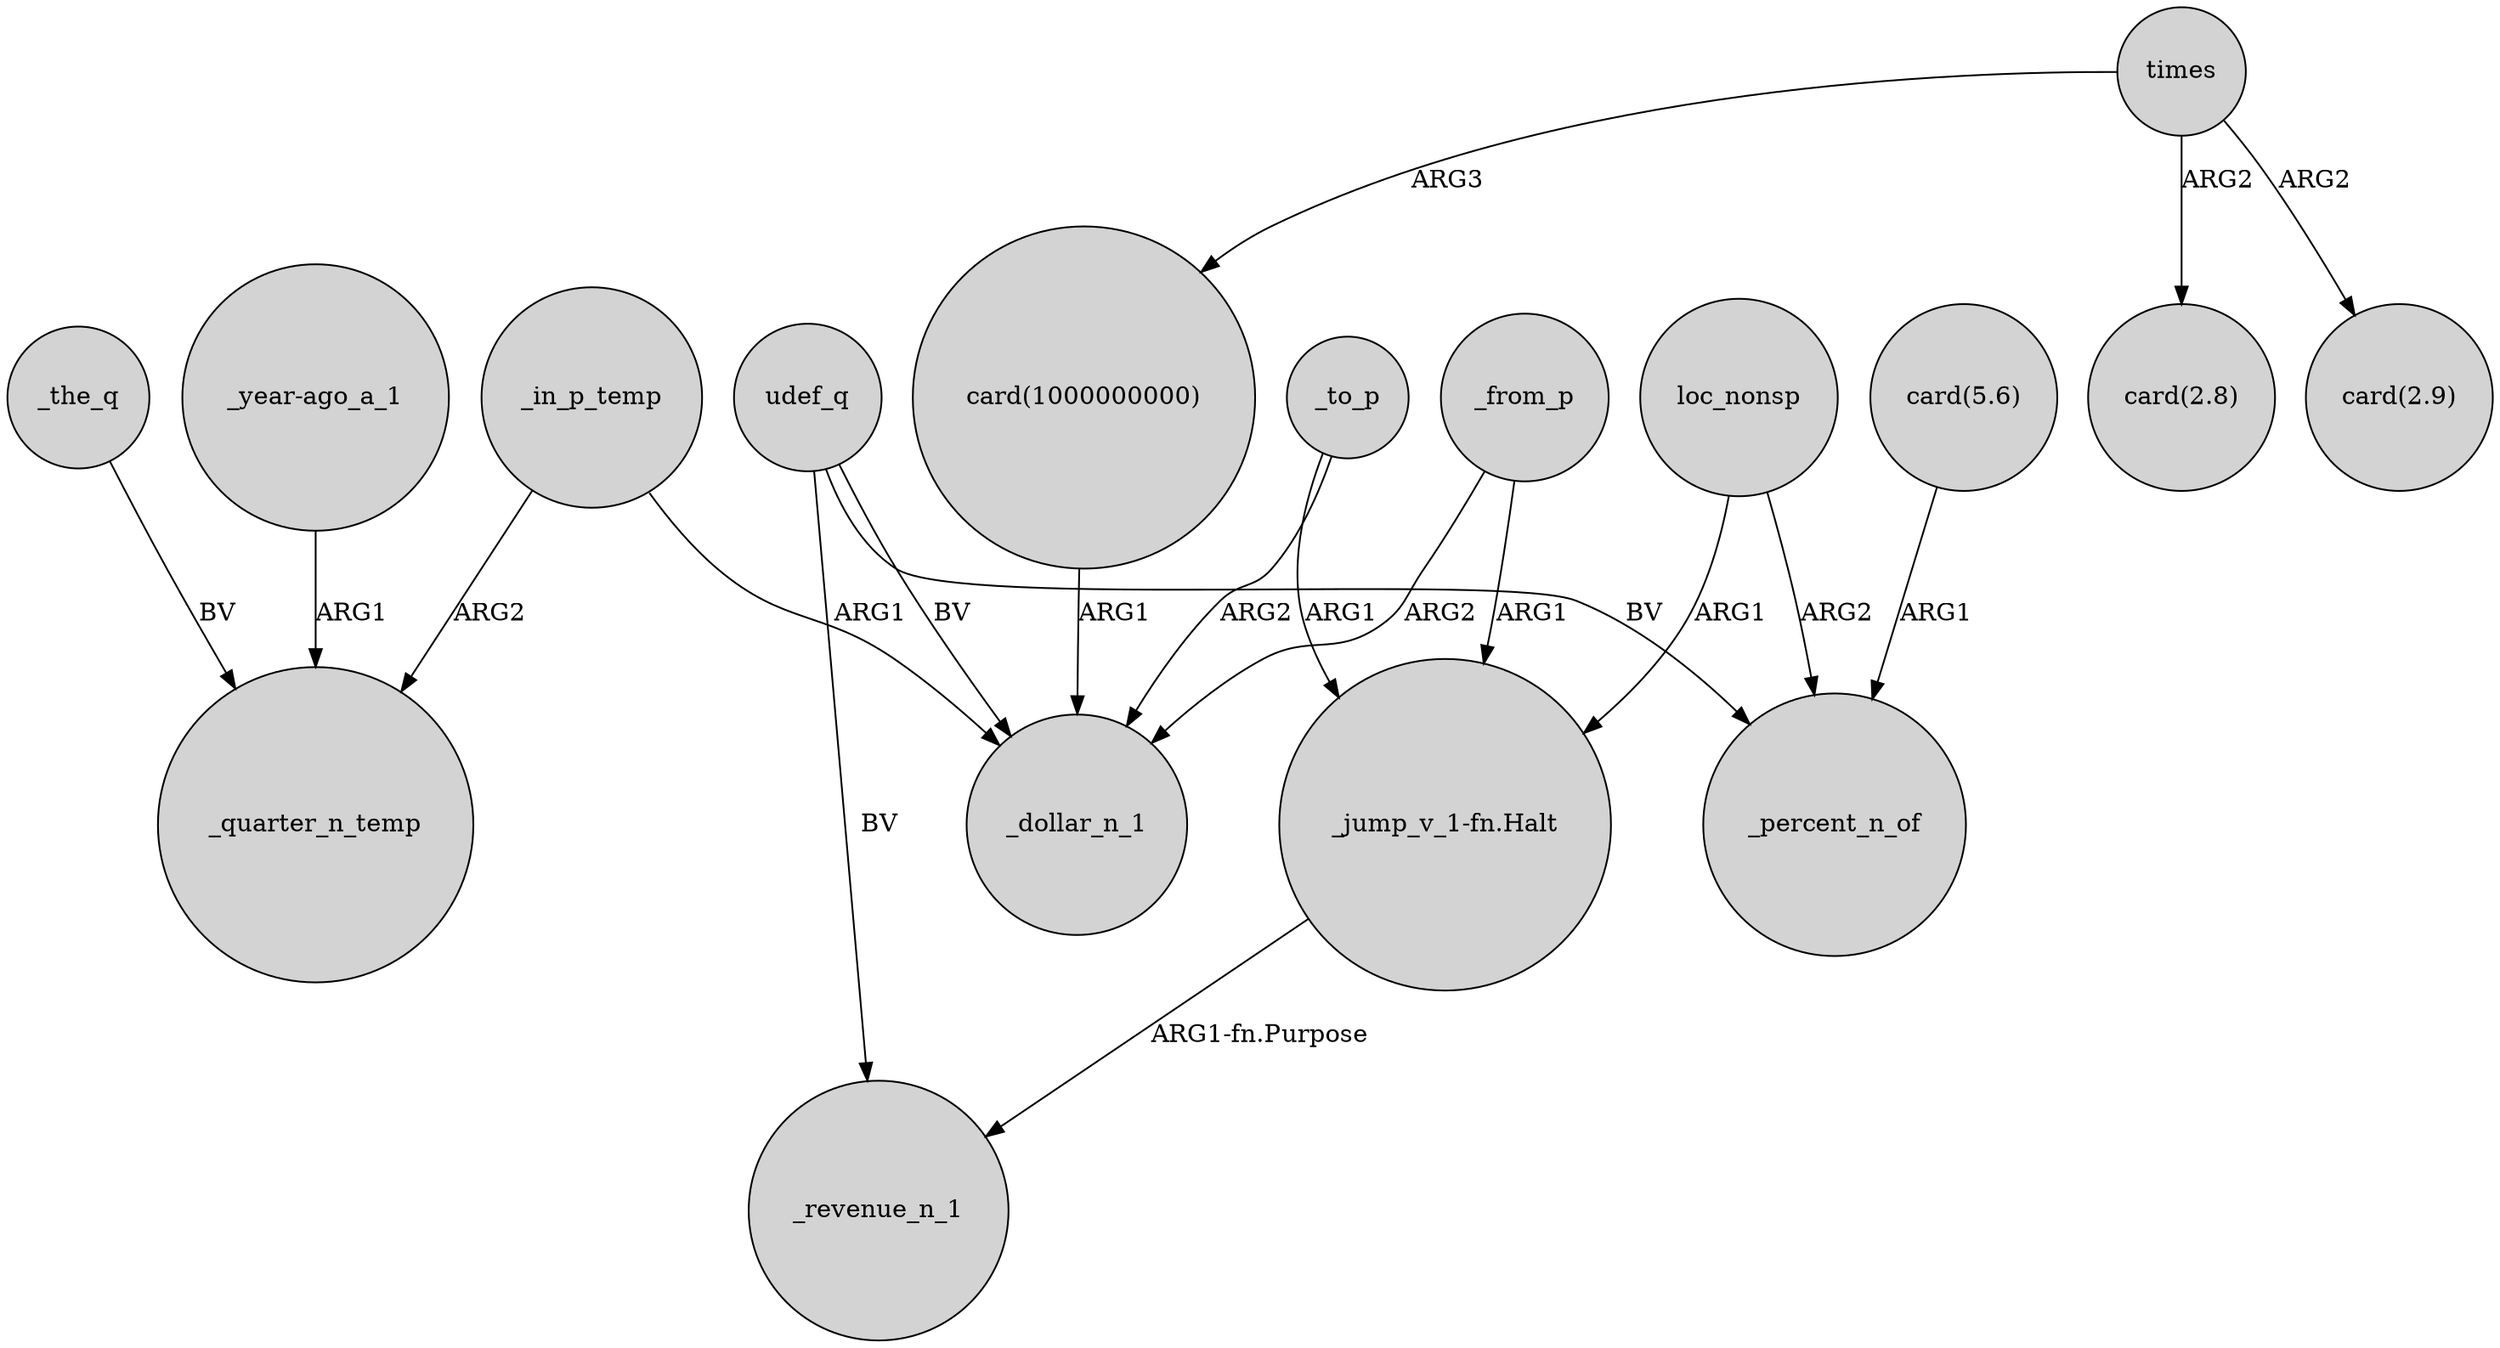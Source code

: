 digraph {
	node [shape=circle style=filled]
	"card(1000000000)" -> _dollar_n_1 [label=ARG1]
	_in_p_temp -> _quarter_n_temp [label=ARG2]
	"_jump_v_1-fn.Halt" -> _revenue_n_1 [label="ARG1-fn.Purpose"]
	"card(5.6)" -> _percent_n_of [label=ARG1]
	times -> "card(2.8)" [label=ARG2]
	_the_q -> _quarter_n_temp [label=BV]
	loc_nonsp -> "_jump_v_1-fn.Halt" [label=ARG1]
	_to_p -> _dollar_n_1 [label=ARG2]
	_from_p -> "_jump_v_1-fn.Halt" [label=ARG1]
	times -> "card(1000000000)" [label=ARG3]
	_in_p_temp -> _dollar_n_1 [label=ARG1]
	udef_q -> _revenue_n_1 [label=BV]
	times -> "card(2.9)" [label=ARG2]
	udef_q -> _percent_n_of [label=BV]
	udef_q -> _dollar_n_1 [label=BV]
	"_year-ago_a_1" -> _quarter_n_temp [label=ARG1]
	_from_p -> _dollar_n_1 [label=ARG2]
	_to_p -> "_jump_v_1-fn.Halt" [label=ARG1]
	loc_nonsp -> _percent_n_of [label=ARG2]
}
